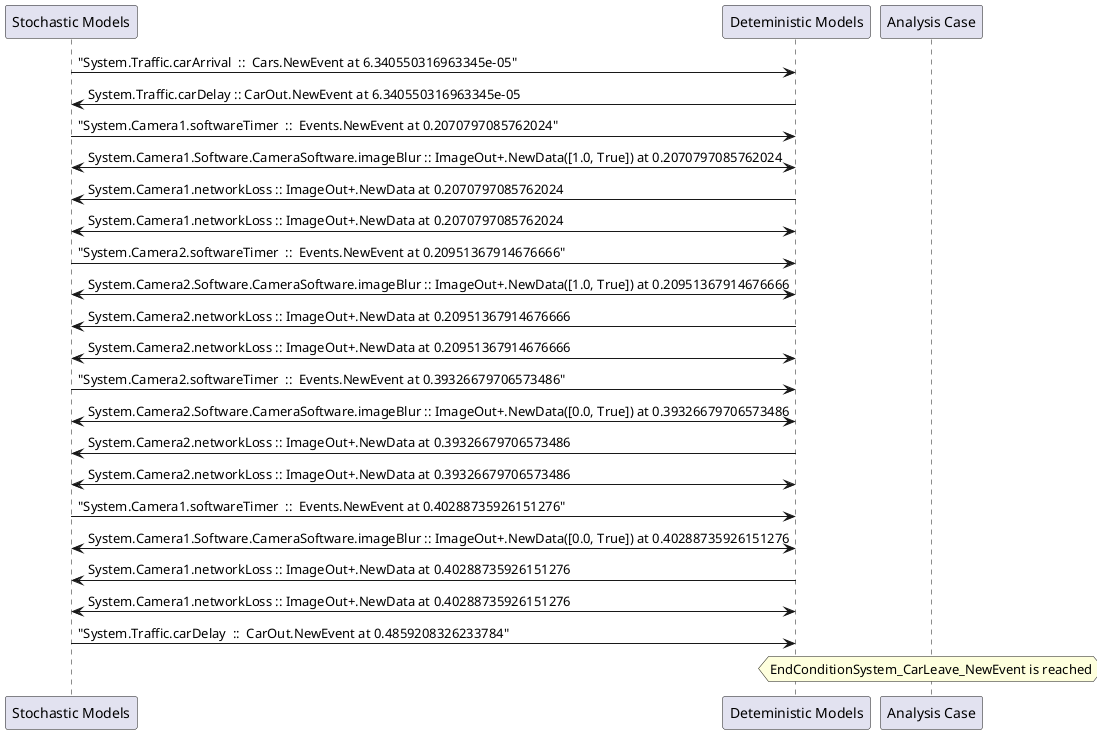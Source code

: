 
	@startuml
	participant "Stochastic Models" as stochmodel
	participant "Deteministic Models" as detmodel
	participant "Analysis Case" as analysis
	{12301_stop} stochmodel -> detmodel : "System.Traffic.carArrival  ::  Cars.NewEvent at 6.340550316963345e-05"
{12311_start} detmodel -> stochmodel : System.Traffic.carDelay :: CarOut.NewEvent at 6.340550316963345e-05
{12271_stop} stochmodel -> detmodel : "System.Camera1.softwareTimer  ::  Events.NewEvent at 0.2070797085762024"
detmodel <-> stochmodel : System.Camera1.Software.CameraSoftware.imageBlur :: ImageOut+.NewData([1.0, True]) at 0.2070797085762024
detmodel -> stochmodel : System.Camera1.networkLoss :: ImageOut+.NewData at 0.2070797085762024
detmodel <-> stochmodel : System.Camera1.networkLoss :: ImageOut+.NewData at 0.2070797085762024
{12286_stop} stochmodel -> detmodel : "System.Camera2.softwareTimer  ::  Events.NewEvent at 0.20951367914676666"
detmodel <-> stochmodel : System.Camera2.Software.CameraSoftware.imageBlur :: ImageOut+.NewData([1.0, True]) at 0.20951367914676666
detmodel -> stochmodel : System.Camera2.networkLoss :: ImageOut+.NewData at 0.20951367914676666
detmodel <-> stochmodel : System.Camera2.networkLoss :: ImageOut+.NewData at 0.20951367914676666
{12287_stop} stochmodel -> detmodel : "System.Camera2.softwareTimer  ::  Events.NewEvent at 0.39326679706573486"
detmodel <-> stochmodel : System.Camera2.Software.CameraSoftware.imageBlur :: ImageOut+.NewData([0.0, True]) at 0.39326679706573486
detmodel -> stochmodel : System.Camera2.networkLoss :: ImageOut+.NewData at 0.39326679706573486
detmodel <-> stochmodel : System.Camera2.networkLoss :: ImageOut+.NewData at 0.39326679706573486
{12272_stop} stochmodel -> detmodel : "System.Camera1.softwareTimer  ::  Events.NewEvent at 0.40288735926151276"
detmodel <-> stochmodel : System.Camera1.Software.CameraSoftware.imageBlur :: ImageOut+.NewData([0.0, True]) at 0.40288735926151276
detmodel -> stochmodel : System.Camera1.networkLoss :: ImageOut+.NewData at 0.40288735926151276
detmodel <-> stochmodel : System.Camera1.networkLoss :: ImageOut+.NewData at 0.40288735926151276
{12311_stop} stochmodel -> detmodel : "System.Traffic.carDelay  ::  CarOut.NewEvent at 0.4859208326233784"
{12311_start} <-> {12311_stop} : delay
hnote over analysis 
EndConditionSystem_CarLeave_NewEvent is reached
endnote
@enduml